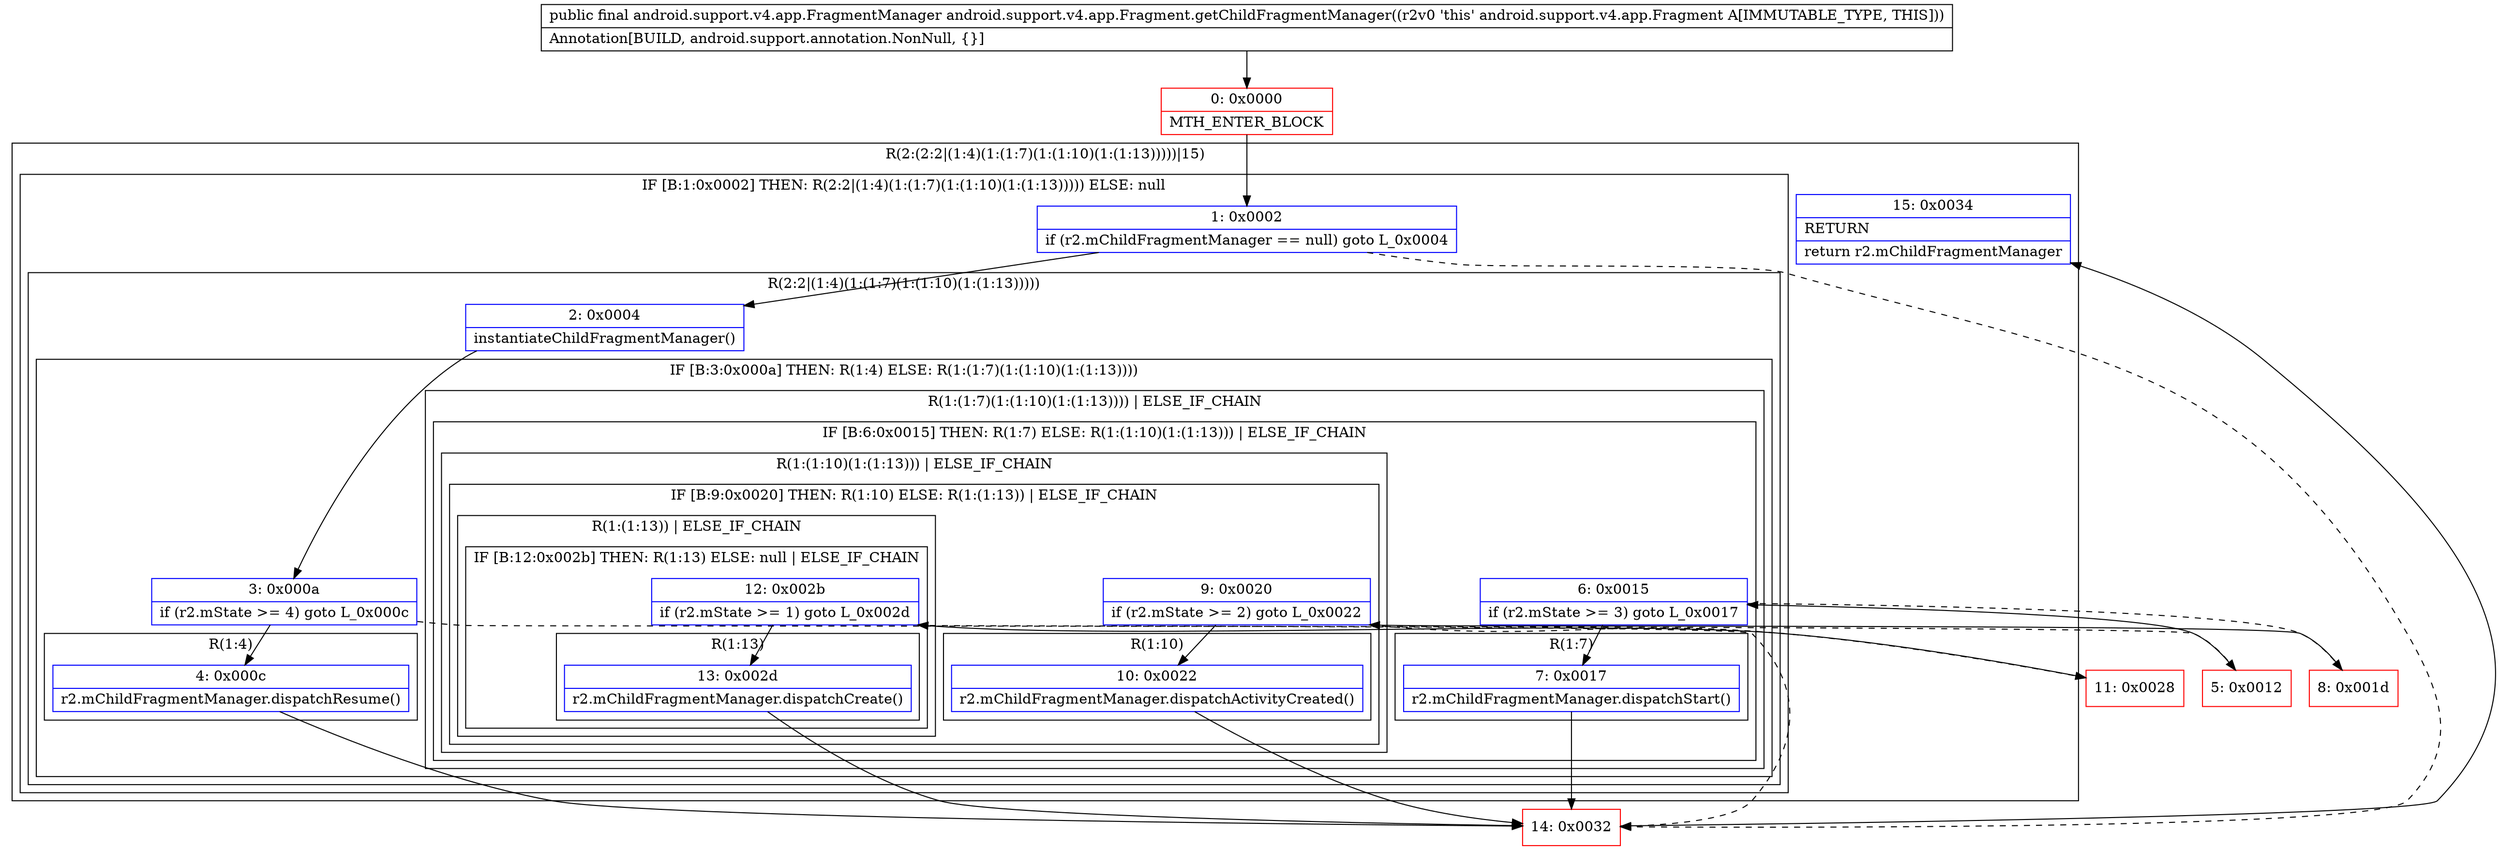 digraph "CFG forandroid.support.v4.app.Fragment.getChildFragmentManager()Landroid\/support\/v4\/app\/FragmentManager;" {
subgraph cluster_Region_1157714989 {
label = "R(2:(2:2|(1:4)(1:(1:7)(1:(1:10)(1:(1:13)))))|15)";
node [shape=record,color=blue];
subgraph cluster_IfRegion_703291428 {
label = "IF [B:1:0x0002] THEN: R(2:2|(1:4)(1:(1:7)(1:(1:10)(1:(1:13))))) ELSE: null";
node [shape=record,color=blue];
Node_1 [shape=record,label="{1\:\ 0x0002|if (r2.mChildFragmentManager == null) goto L_0x0004\l}"];
subgraph cluster_Region_1570373096 {
label = "R(2:2|(1:4)(1:(1:7)(1:(1:10)(1:(1:13)))))";
node [shape=record,color=blue];
Node_2 [shape=record,label="{2\:\ 0x0004|instantiateChildFragmentManager()\l}"];
subgraph cluster_IfRegion_493369095 {
label = "IF [B:3:0x000a] THEN: R(1:4) ELSE: R(1:(1:7)(1:(1:10)(1:(1:13))))";
node [shape=record,color=blue];
Node_3 [shape=record,label="{3\:\ 0x000a|if (r2.mState \>= 4) goto L_0x000c\l}"];
subgraph cluster_Region_1384626363 {
label = "R(1:4)";
node [shape=record,color=blue];
Node_4 [shape=record,label="{4\:\ 0x000c|r2.mChildFragmentManager.dispatchResume()\l}"];
}
subgraph cluster_Region_547293327 {
label = "R(1:(1:7)(1:(1:10)(1:(1:13)))) | ELSE_IF_CHAIN\l";
node [shape=record,color=blue];
subgraph cluster_IfRegion_846972873 {
label = "IF [B:6:0x0015] THEN: R(1:7) ELSE: R(1:(1:10)(1:(1:13))) | ELSE_IF_CHAIN\l";
node [shape=record,color=blue];
Node_6 [shape=record,label="{6\:\ 0x0015|if (r2.mState \>= 3) goto L_0x0017\l}"];
subgraph cluster_Region_1853296270 {
label = "R(1:7)";
node [shape=record,color=blue];
Node_7 [shape=record,label="{7\:\ 0x0017|r2.mChildFragmentManager.dispatchStart()\l}"];
}
subgraph cluster_Region_31072667 {
label = "R(1:(1:10)(1:(1:13))) | ELSE_IF_CHAIN\l";
node [shape=record,color=blue];
subgraph cluster_IfRegion_1507433055 {
label = "IF [B:9:0x0020] THEN: R(1:10) ELSE: R(1:(1:13)) | ELSE_IF_CHAIN\l";
node [shape=record,color=blue];
Node_9 [shape=record,label="{9\:\ 0x0020|if (r2.mState \>= 2) goto L_0x0022\l}"];
subgraph cluster_Region_904944418 {
label = "R(1:10)";
node [shape=record,color=blue];
Node_10 [shape=record,label="{10\:\ 0x0022|r2.mChildFragmentManager.dispatchActivityCreated()\l}"];
}
subgraph cluster_Region_1663377516 {
label = "R(1:(1:13)) | ELSE_IF_CHAIN\l";
node [shape=record,color=blue];
subgraph cluster_IfRegion_866325354 {
label = "IF [B:12:0x002b] THEN: R(1:13) ELSE: null | ELSE_IF_CHAIN\l";
node [shape=record,color=blue];
Node_12 [shape=record,label="{12\:\ 0x002b|if (r2.mState \>= 1) goto L_0x002d\l}"];
subgraph cluster_Region_641559587 {
label = "R(1:13)";
node [shape=record,color=blue];
Node_13 [shape=record,label="{13\:\ 0x002d|r2.mChildFragmentManager.dispatchCreate()\l}"];
}
}
}
}
}
}
}
}
}
}
Node_15 [shape=record,label="{15\:\ 0x0034|RETURN\l|return r2.mChildFragmentManager\l}"];
}
Node_0 [shape=record,color=red,label="{0\:\ 0x0000|MTH_ENTER_BLOCK\l}"];
Node_5 [shape=record,color=red,label="{5\:\ 0x0012}"];
Node_8 [shape=record,color=red,label="{8\:\ 0x001d}"];
Node_11 [shape=record,color=red,label="{11\:\ 0x0028}"];
Node_14 [shape=record,color=red,label="{14\:\ 0x0032}"];
MethodNode[shape=record,label="{public final android.support.v4.app.FragmentManager android.support.v4.app.Fragment.getChildFragmentManager((r2v0 'this' android.support.v4.app.Fragment A[IMMUTABLE_TYPE, THIS]))  | Annotation[BUILD, android.support.annotation.NonNull, \{\}]\l}"];
MethodNode -> Node_0;
Node_1 -> Node_2;
Node_1 -> Node_14[style=dashed];
Node_2 -> Node_3;
Node_3 -> Node_4;
Node_3 -> Node_5[style=dashed];
Node_4 -> Node_14;
Node_6 -> Node_7;
Node_6 -> Node_8[style=dashed];
Node_7 -> Node_14;
Node_9 -> Node_10;
Node_9 -> Node_11[style=dashed];
Node_10 -> Node_14;
Node_12 -> Node_13;
Node_12 -> Node_14[style=dashed];
Node_13 -> Node_14;
Node_0 -> Node_1;
Node_5 -> Node_6;
Node_8 -> Node_9;
Node_11 -> Node_12;
Node_14 -> Node_15;
}

